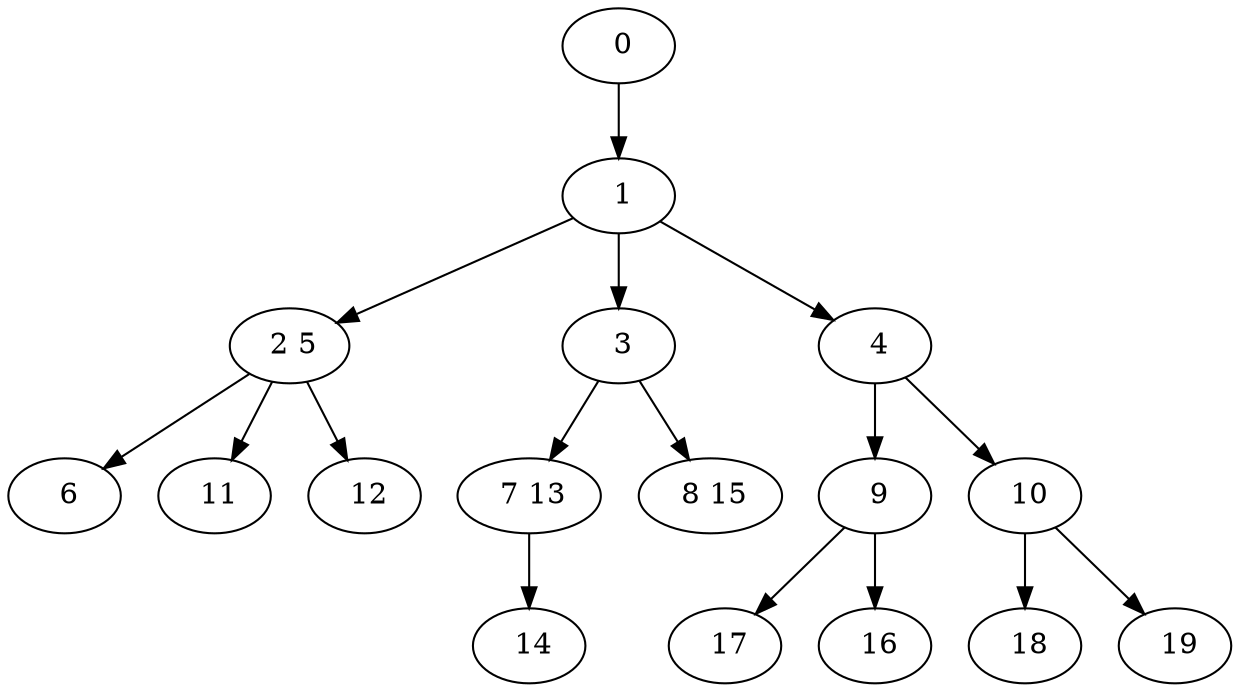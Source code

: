 digraph mytree {
" 0" -> " 1";
" 1" -> " 2 5";
" 1" -> " 3";
" 1" -> " 4";
" 2 5" -> " 6";
" 2 5" -> " 11";
" 2 5" -> " 12";
" 3" -> " 7 13";
" 3" -> " 8 15";
" 4" -> " 9";
" 4" -> " 10";
" 6";
" 7 13" -> " 14";
" 8 15";
" 9" -> " 17";
" 9" -> " 16";
" 10" -> " 18";
" 10" -> " 19";
" 11";
" 12";
" 14";
" 17";
" 16";
" 18";
" 19";
}
